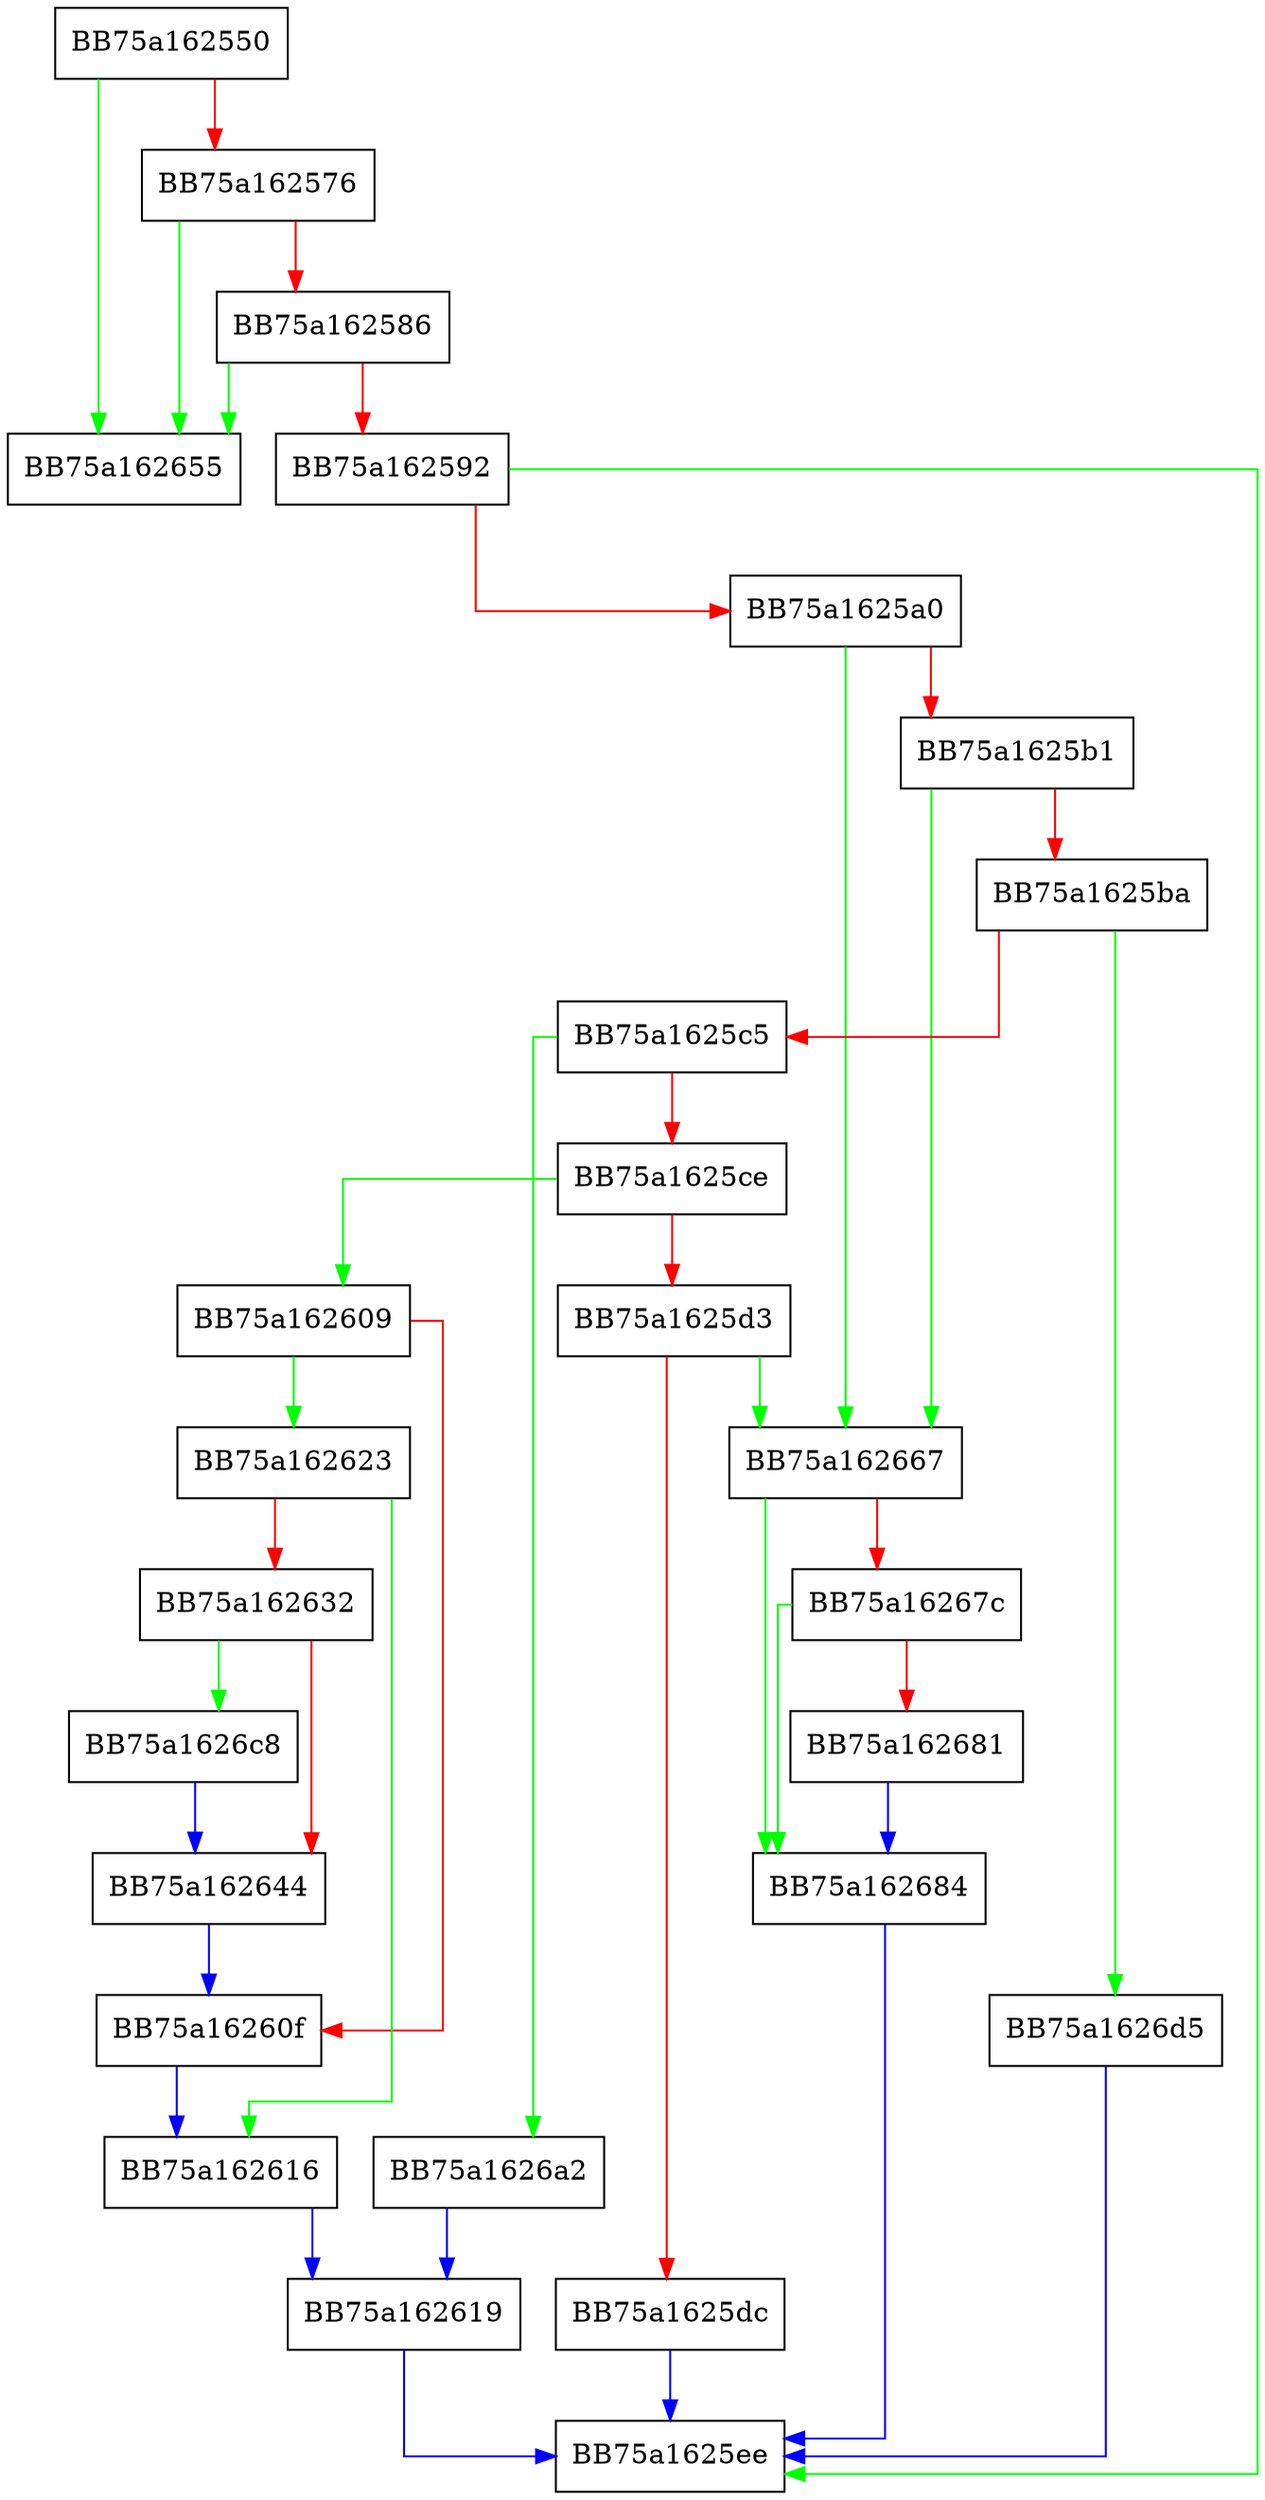 digraph luaB_tostring {
  node [shape="box"];
  graph [splines=ortho];
  BB75a162550 -> BB75a162655 [color="green"];
  BB75a162550 -> BB75a162576 [color="red"];
  BB75a162576 -> BB75a162655 [color="green"];
  BB75a162576 -> BB75a162586 [color="red"];
  BB75a162586 -> BB75a162655 [color="green"];
  BB75a162586 -> BB75a162592 [color="red"];
  BB75a162592 -> BB75a1625ee [color="green"];
  BB75a162592 -> BB75a1625a0 [color="red"];
  BB75a1625a0 -> BB75a162667 [color="green"];
  BB75a1625a0 -> BB75a1625b1 [color="red"];
  BB75a1625b1 -> BB75a162667 [color="green"];
  BB75a1625b1 -> BB75a1625ba [color="red"];
  BB75a1625ba -> BB75a1626d5 [color="green"];
  BB75a1625ba -> BB75a1625c5 [color="red"];
  BB75a1625c5 -> BB75a1626a2 [color="green"];
  BB75a1625c5 -> BB75a1625ce [color="red"];
  BB75a1625ce -> BB75a162609 [color="green"];
  BB75a1625ce -> BB75a1625d3 [color="red"];
  BB75a1625d3 -> BB75a162667 [color="green"];
  BB75a1625d3 -> BB75a1625dc [color="red"];
  BB75a1625dc -> BB75a1625ee [color="blue"];
  BB75a162609 -> BB75a162623 [color="green"];
  BB75a162609 -> BB75a16260f [color="red"];
  BB75a16260f -> BB75a162616 [color="blue"];
  BB75a162616 -> BB75a162619 [color="blue"];
  BB75a162619 -> BB75a1625ee [color="blue"];
  BB75a162623 -> BB75a162616 [color="green"];
  BB75a162623 -> BB75a162632 [color="red"];
  BB75a162632 -> BB75a1626c8 [color="green"];
  BB75a162632 -> BB75a162644 [color="red"];
  BB75a162644 -> BB75a16260f [color="blue"];
  BB75a162667 -> BB75a162684 [color="green"];
  BB75a162667 -> BB75a16267c [color="red"];
  BB75a16267c -> BB75a162684 [color="green"];
  BB75a16267c -> BB75a162681 [color="red"];
  BB75a162681 -> BB75a162684 [color="blue"];
  BB75a162684 -> BB75a1625ee [color="blue"];
  BB75a1626a2 -> BB75a162619 [color="blue"];
  BB75a1626c8 -> BB75a162644 [color="blue"];
  BB75a1626d5 -> BB75a1625ee [color="blue"];
}